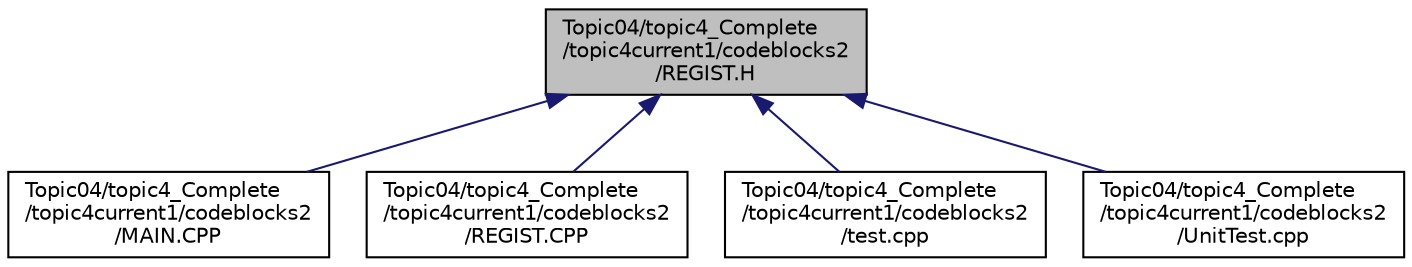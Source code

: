 digraph "Topic04/topic4_Complete/topic4current1/codeblocks2/REGIST.H"
{
  edge [fontname="Helvetica",fontsize="10",labelfontname="Helvetica",labelfontsize="10"];
  node [fontname="Helvetica",fontsize="10",shape=record];
  Node7 [label="Topic04/topic4_Complete\l/topic4current1/codeblocks2\l/REGIST.H",height=0.2,width=0.4,color="black", fillcolor="grey75", style="filled", fontcolor="black"];
  Node7 -> Node8 [dir="back",color="midnightblue",fontsize="10",style="solid",fontname="Helvetica"];
  Node8 [label="Topic04/topic4_Complete\l/topic4current1/codeblocks2\l/MAIN.CPP",height=0.2,width=0.4,color="black", fillcolor="white", style="filled",URL="$_topic04_2topic4___complete_2topic4current1_2codeblocks2_2main_8cpp.html"];
  Node7 -> Node9 [dir="back",color="midnightblue",fontsize="10",style="solid",fontname="Helvetica"];
  Node9 [label="Topic04/topic4_Complete\l/topic4current1/codeblocks2\l/REGIST.CPP",height=0.2,width=0.4,color="black", fillcolor="white", style="filled",URL="$_topic04_2topic4___complete_2topic4current1_2codeblocks2_2_r_e_g_i_s_t_8_c_p_p.html"];
  Node7 -> Node10 [dir="back",color="midnightblue",fontsize="10",style="solid",fontname="Helvetica"];
  Node10 [label="Topic04/topic4_Complete\l/topic4current1/codeblocks2\l/test.cpp",height=0.2,width=0.4,color="black", fillcolor="white", style="filled",URL="$_2codeblocks2_2test_8cpp.html"];
  Node7 -> Node11 [dir="back",color="midnightblue",fontsize="10",style="solid",fontname="Helvetica"];
  Node11 [label="Topic04/topic4_Complete\l/topic4current1/codeblocks2\l/UnitTest.cpp",height=0.2,width=0.4,color="black", fillcolor="white", style="filled",URL="$topic4___complete_2topic4current1_2codeblocks2_2_unit_test_8cpp.html"];
}
